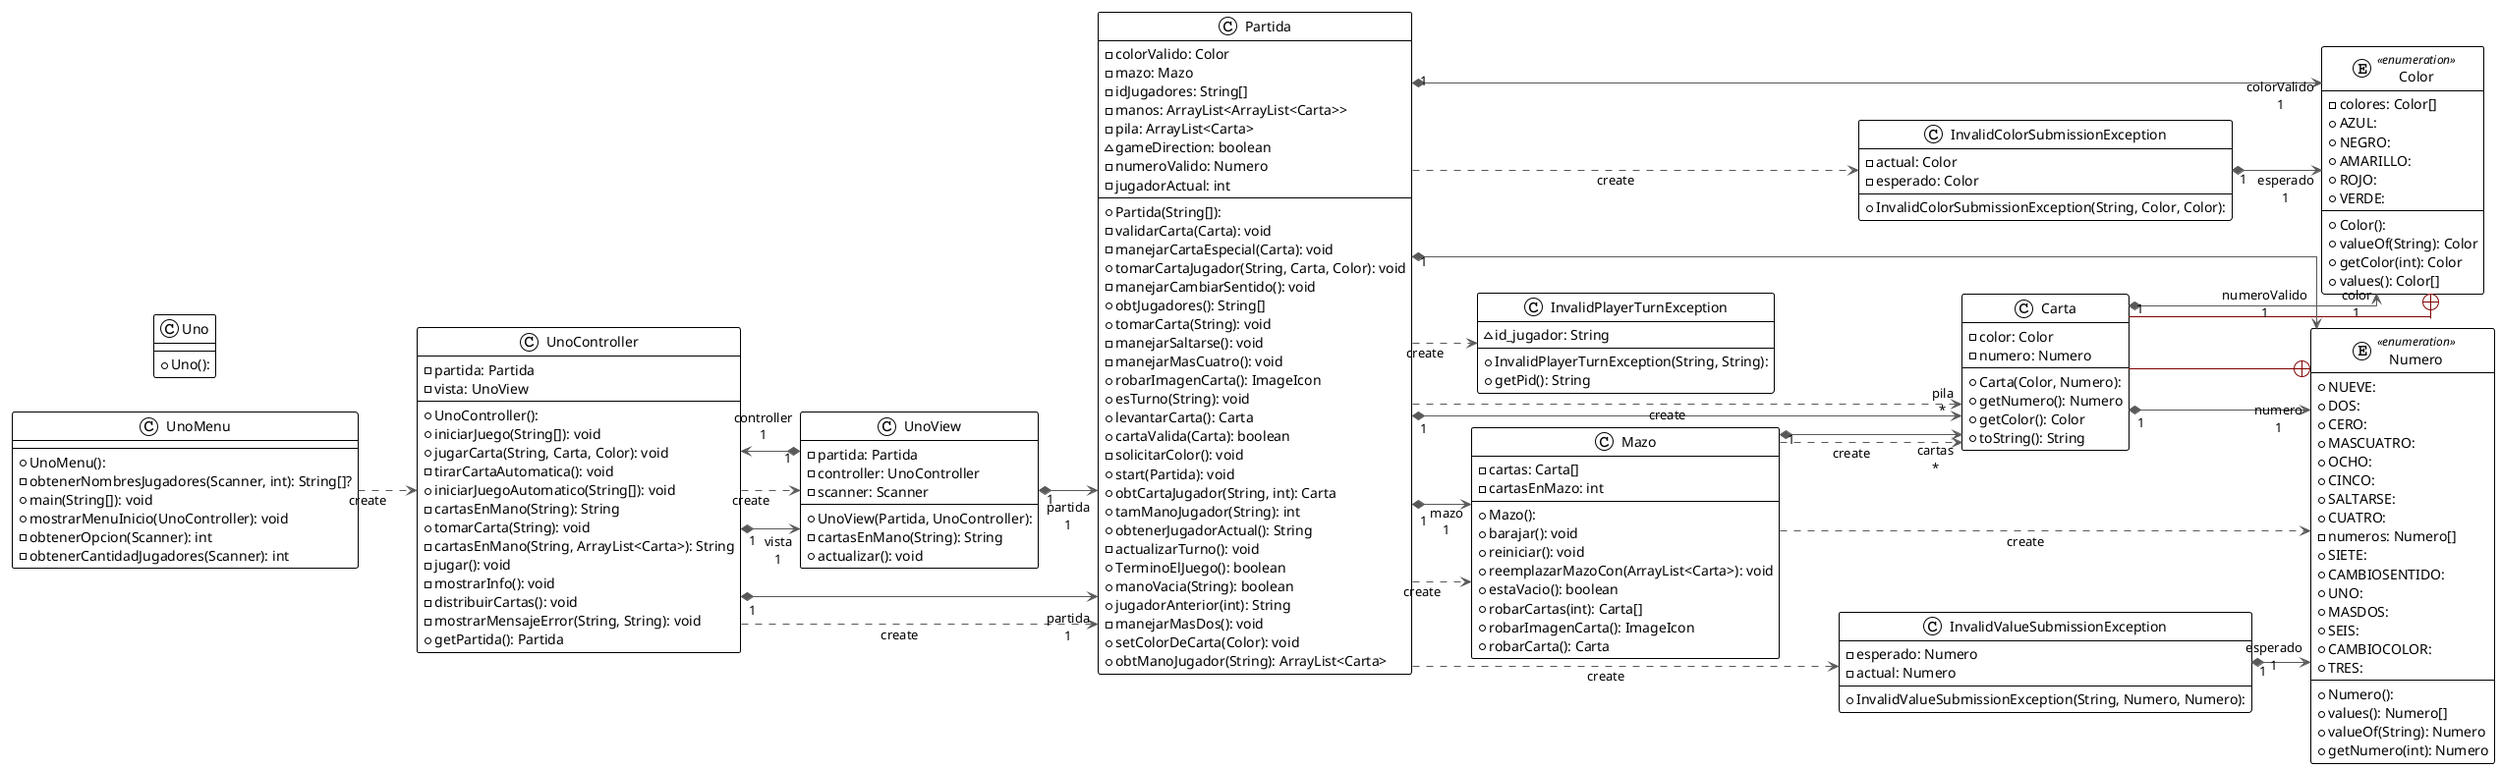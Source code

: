 @startuml

!theme plain
left to right direction
skinparam linetype ortho

class Carta {
  + Carta(Color, Numero): 
  - color: Color
  - numero: Numero
  + getNumero(): Numero
  + getColor(): Color
  + toString(): String
}
enum Color << enumeration >> {
  + Color(): 
  - colores: Color[]
  + AZUL: 
  + NEGRO: 
  + AMARILLO: 
  + ROJO: 
  + VERDE: 
  + valueOf(String): Color
  + getColor(int): Color
  + values(): Color[]
}
class InvalidColorSubmissionException {
  + InvalidColorSubmissionException(String, Color, Color): 
  - actual: Color
  - esperado: Color
}
class InvalidPlayerTurnException {
  + InvalidPlayerTurnException(String, String): 
  ~ id_jugador: String
  + getPid(): String
}
class InvalidValueSubmissionException {
  + InvalidValueSubmissionException(String, Numero, Numero): 
  - esperado: Numero
  - actual: Numero
}
class Mazo {
  + Mazo(): 
  - cartas: Carta[]
  - cartasEnMazo: int
  + barajar(): void
  + reiniciar(): void
  + reemplazarMazoCon(ArrayList<Carta>): void
  + estaVacio(): boolean
  + robarCartas(int): Carta[]
  + robarImagenCarta(): ImageIcon
  + robarCarta(): Carta
}
enum Numero << enumeration >> {
  + Numero(): 
  + NUEVE: 
  + DOS: 
  + CERO: 
  + MASCUATRO: 
  + OCHO: 
  + CINCO: 
  + SALTARSE: 
  + CUATRO: 
  - numeros: Numero[]
  + SIETE: 
  + CAMBIOSENTIDO: 
  + UNO: 
  + MASDOS: 
  + SEIS: 
  + CAMBIOCOLOR: 
  + TRES: 
  + values(): Numero[]
  + valueOf(String): Numero
  + getNumero(int): Numero
}
class Partida {
  + Partida(String[]): 
  - colorValido: Color
  - mazo: Mazo
  - idJugadores: String[]
  - manos: ArrayList<ArrayList<Carta>>
  - pila: ArrayList<Carta>
  ~ gameDirection: boolean
  - numeroValido: Numero
  - jugadorActual: int
  - validarCarta(Carta): void
  - manejarCartaEspecial(Carta): void
  + tomarCartaJugador(String, Carta, Color): void
  - manejarCambiarSentido(): void
  + obtJugadores(): String[]
  + tomarCarta(String): void
  - manejarSaltarse(): void
  - manejarMasCuatro(): void
  + robarImagenCarta(): ImageIcon
  + esTurno(String): void
  + levantarCarta(): Carta
  + cartaValida(Carta): boolean
  - solicitarColor(): void
  + start(Partida): void
  + obtCartaJugador(String, int): Carta
  + tamManoJugador(String): int
  + obtenerJugadorActual(): String
  - actualizarTurno(): void
  + TerminoElJuego(): boolean
  + manoVacia(String): boolean
  + jugadorAnterior(int): String
  - manejarMasDos(): void
  + setColorDeCarta(Color): void
  + obtManoJugador(String): ArrayList<Carta>
}
class Uno {
  + Uno(): 
}
class UnoController {
  + UnoController(): 
  - partida: Partida
  - vista: UnoView
  + iniciarJuego(String[]): void
  + jugarCarta(String, Carta, Color): void
  - tirarCartaAutomatica(): void
  + iniciarJuegoAutomatico(String[]): void
  - cartasEnMano(String): String
  + tomarCarta(String): void
  - cartasEnMano(String, ArrayList<Carta>): String
  - jugar(): void
  - mostrarInfo(): void
  - distribuirCartas(): void
  - mostrarMensajeError(String, String): void
  + getPartida(): Partida
}
class UnoMenu {
  + UnoMenu(): 
  - obtenerNombresJugadores(Scanner, int): String[]?
  + main(String[]): void
  + mostrarMenuInicio(UnoController): void
  - obtenerOpcion(Scanner): int
  - obtenerCantidadJugadores(Scanner): int
}
class UnoView {
  + UnoView(Partida, UnoController): 
  - partida: Partida
  - controller: UnoController
  - scanner: Scanner
  - cartasEnMano(String): String
  + actualizar(): void
}

Carta                           "1" *-[#595959,plain]-> "color\n1" Color                           
Carta                           "1" *-[#595959,plain]-> "numero\n1" Numero                          
Color                            +-[#820000,plain]-  Carta                           
InvalidColorSubmissionException "1" *-[#595959,plain]-> "esperado\n1" Color                           
InvalidValueSubmissionException "1" *-[#595959,plain]-> "esperado\n1" Numero                          
Mazo                             -[#595959,dashed]->  Carta                           : "«create»"
Mazo                            "1" *-[#595959,plain]-> "cartas\n*" Carta                           
Mazo                             -[#595959,dashed]->  Numero                          : "«create»"
Numero                           +-[#820000,plain]-  Carta                           
Partida                         "1" *-[#595959,plain]-> "pila\n*" Carta                           
Partida                          -[#595959,dashed]->  Carta                           : "«create»"
Partida                         "1" *-[#595959,plain]-> "colorValido\n1" Color                           
Partida                          -[#595959,dashed]->  InvalidColorSubmissionException : "«create»"
Partida                          -[#595959,dashed]->  InvalidPlayerTurnException      : "«create»"
Partida                          -[#595959,dashed]->  InvalidValueSubmissionException : "«create»"
Partida                          -[#595959,dashed]->  Mazo                            : "«create»"
Partida                         "1" *-[#595959,plain]-> "mazo\n1" Mazo                            
Partida                         "1" *-[#595959,plain]-> "numeroValido\n1" Numero                          
UnoController                    -[#595959,dashed]->  Partida                         : "«create»"
UnoController                   "1" *-[#595959,plain]-> "partida\n1" Partida                         
UnoController                   "1" *-[#595959,plain]-> "vista\n1" UnoView                         
UnoController                    -[#595959,dashed]->  UnoView                         : "«create»"
UnoMenu                          -[#595959,dashed]->  UnoController                   : "«create»"
UnoView                         "1" *-[#595959,plain]-> "partida\n1" Partida                         
UnoView                         "1" *-[#595959,plain]-> "controller\n1" UnoController                   
@enduml
